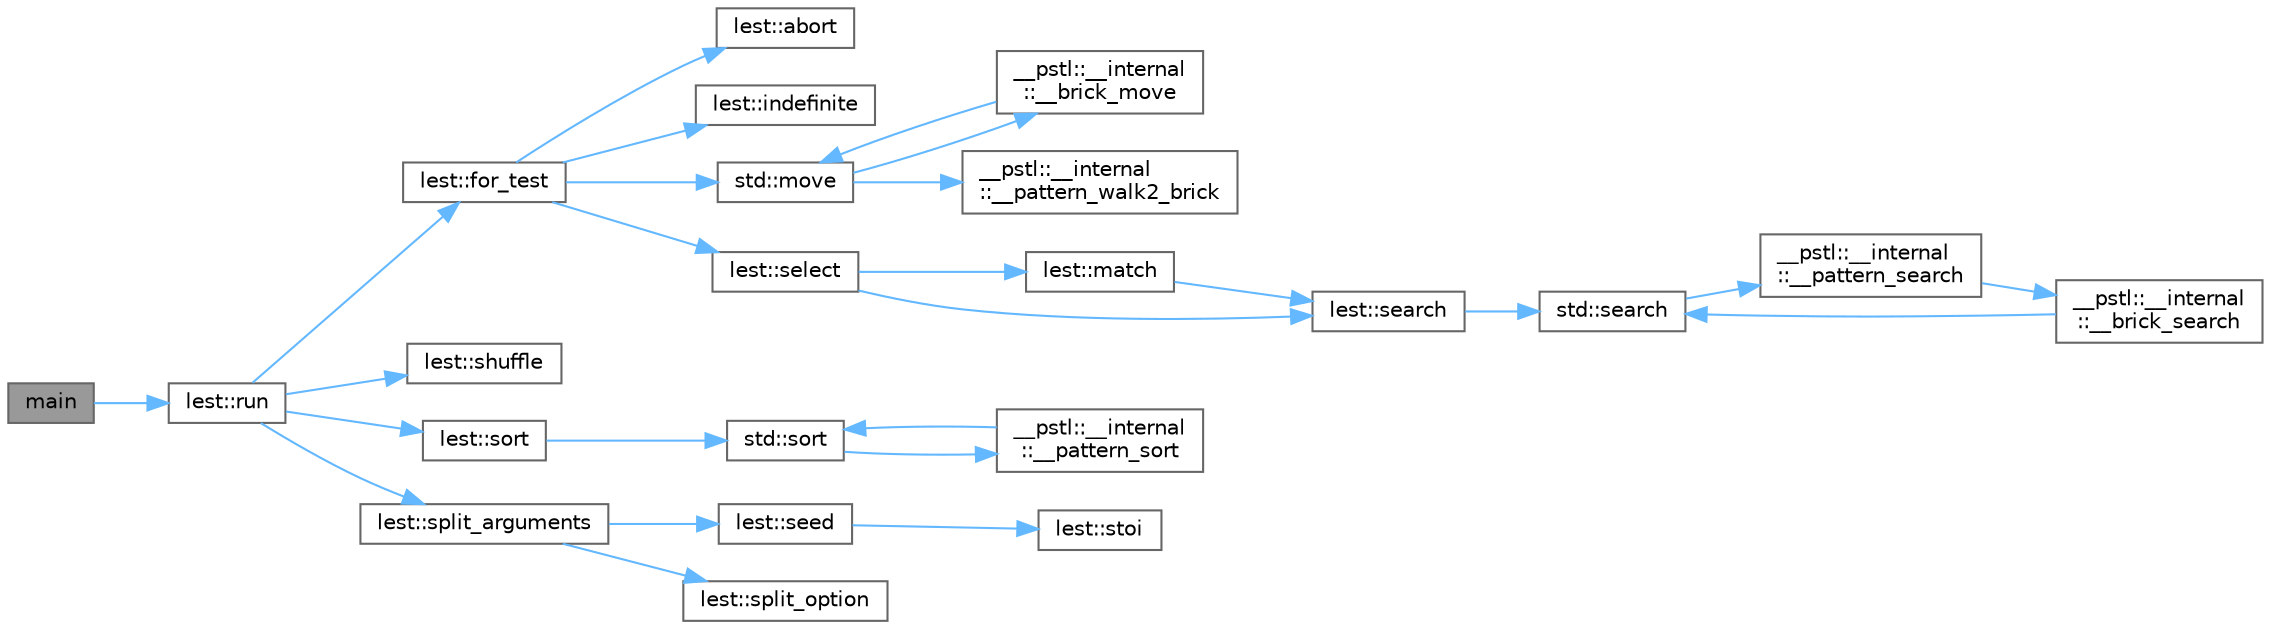 digraph "main"
{
 // LATEX_PDF_SIZE
  bgcolor="transparent";
  edge [fontname=Helvetica,fontsize=10,labelfontname=Helvetica,labelfontsize=10];
  node [fontname=Helvetica,fontsize=10,shape=box,height=0.2,width=0.4];
  rankdir="LR";
  Node1 [id="Node000001",label="main",height=0.2,width=0.4,color="gray40", fillcolor="grey60", style="filled", fontcolor="black",tooltip=" "];
  Node1 -> Node2 [id="edge26_Node000001_Node000002",color="steelblue1",style="solid",tooltip=" "];
  Node2 [id="Node000002",label="lest::run",height=0.2,width=0.4,color="grey40", fillcolor="white", style="filled",URL="$namespacelest.html#a625193eb3dbfcef90fe9519412f96f38",tooltip=" "];
  Node2 -> Node3 [id="edge27_Node000002_Node000003",color="steelblue1",style="solid",tooltip=" "];
  Node3 [id="Node000003",label="lest::for_test",height=0.2,width=0.4,color="grey40", fillcolor="white", style="filled",URL="$namespacelest.html#af527784a6a57085ee814b08da444cda1",tooltip=" "];
  Node3 -> Node4 [id="edge28_Node000003_Node000004",color="steelblue1",style="solid",tooltip=" "];
  Node4 [id="Node000004",label="lest::abort",height=0.2,width=0.4,color="grey40", fillcolor="white", style="filled",URL="$namespacelest.html#ab14c66a1c73dc27109b1d9d89542b923",tooltip=" "];
  Node3 -> Node5 [id="edge29_Node000003_Node000005",color="steelblue1",style="solid",tooltip=" "];
  Node5 [id="Node000005",label="lest::indefinite",height=0.2,width=0.4,color="grey40", fillcolor="white", style="filled",URL="$namespacelest.html#adb2d8ba32435d9eb40a998058baee6d8",tooltip=" "];
  Node3 -> Node6 [id="edge30_Node000003_Node000006",color="steelblue1",style="solid",tooltip=" "];
  Node6 [id="Node000006",label="std::move",height=0.2,width=0.4,color="grey40", fillcolor="white", style="filled",URL="$namespacestd.html#ac7095819f6a8da64d69b1ee3029c52be",tooltip=" "];
  Node6 -> Node7 [id="edge31_Node000006_Node000007",color="steelblue1",style="solid",tooltip=" "];
  Node7 [id="Node000007",label="__pstl::__internal\l::__brick_move",height=0.2,width=0.4,color="grey40", fillcolor="white", style="filled",URL="$namespace____pstl_1_1____internal.html#a6d4b0add6bd0d4764ea4e41cde92d975",tooltip=" "];
  Node7 -> Node6 [id="edge32_Node000007_Node000006",color="steelblue1",style="solid",tooltip=" "];
  Node6 -> Node8 [id="edge33_Node000006_Node000008",color="steelblue1",style="solid",tooltip=" "];
  Node8 [id="Node000008",label="__pstl::__internal\l::__pattern_walk2_brick",height=0.2,width=0.4,color="grey40", fillcolor="white", style="filled",URL="$namespace____pstl_1_1____internal.html#a28e6956cf2cd3d8cfe4949d41a700cc5",tooltip=" "];
  Node3 -> Node9 [id="edge34_Node000003_Node000009",color="steelblue1",style="solid",tooltip=" "];
  Node9 [id="Node000009",label="lest::select",height=0.2,width=0.4,color="grey40", fillcolor="white", style="filled",URL="$namespacelest.html#a1edb8bb9cf6c9793b8626cd80dcf1904",tooltip=" "];
  Node9 -> Node10 [id="edge35_Node000009_Node000010",color="steelblue1",style="solid",tooltip=" "];
  Node10 [id="Node000010",label="lest::match",height=0.2,width=0.4,color="grey40", fillcolor="white", style="filled",URL="$namespacelest.html#a39aadbe27e6b271818d115e3e5c62bd1",tooltip=" "];
  Node10 -> Node11 [id="edge36_Node000010_Node000011",color="steelblue1",style="solid",tooltip=" "];
  Node11 [id="Node000011",label="lest::search",height=0.2,width=0.4,color="grey40", fillcolor="white", style="filled",URL="$namespacelest.html#a415c4dec169b665859b5e08719d9227e",tooltip=" "];
  Node11 -> Node12 [id="edge37_Node000011_Node000012",color="steelblue1",style="solid",tooltip=" "];
  Node12 [id="Node000012",label="std::search",height=0.2,width=0.4,color="grey40", fillcolor="white", style="filled",URL="$namespacestd.html#a5a4354dff231af6d172e1f24befda7f2",tooltip=" "];
  Node12 -> Node13 [id="edge38_Node000012_Node000013",color="steelblue1",style="solid",tooltip=" "];
  Node13 [id="Node000013",label="__pstl::__internal\l::__pattern_search",height=0.2,width=0.4,color="grey40", fillcolor="white", style="filled",URL="$namespace____pstl_1_1____internal.html#af101203bfce74b08bef3c56eaa652f97",tooltip=" "];
  Node13 -> Node14 [id="edge39_Node000013_Node000014",color="steelblue1",style="solid",tooltip=" "];
  Node14 [id="Node000014",label="__pstl::__internal\l::__brick_search",height=0.2,width=0.4,color="grey40", fillcolor="white", style="filled",URL="$namespace____pstl_1_1____internal.html#a062af2a29d222a167d4abe66dc66fa1f",tooltip=" "];
  Node14 -> Node12 [id="edge40_Node000014_Node000012",color="steelblue1",style="solid",tooltip=" "];
  Node9 -> Node11 [id="edge41_Node000009_Node000011",color="steelblue1",style="solid",tooltip=" "];
  Node2 -> Node15 [id="edge42_Node000002_Node000015",color="steelblue1",style="solid",tooltip=" "];
  Node15 [id="Node000015",label="lest::shuffle",height=0.2,width=0.4,color="grey40", fillcolor="white", style="filled",URL="$namespacelest.html#abc0275611237ee9364ae8d16e82cb83b",tooltip=" "];
  Node2 -> Node16 [id="edge43_Node000002_Node000016",color="steelblue1",style="solid",tooltip=" "];
  Node16 [id="Node000016",label="lest::sort",height=0.2,width=0.4,color="grey40", fillcolor="white", style="filled",URL="$namespacelest.html#ac09122525e14bc4cc1c535bfc06eb935",tooltip=" "];
  Node16 -> Node17 [id="edge44_Node000016_Node000017",color="steelblue1",style="solid",tooltip=" "];
  Node17 [id="Node000017",label="std::sort",height=0.2,width=0.4,color="grey40", fillcolor="white", style="filled",URL="$namespacestd.html#a73a397864aa701b5bd48fae555f4f935",tooltip=" "];
  Node17 -> Node18 [id="edge45_Node000017_Node000018",color="steelblue1",style="solid",tooltip=" "];
  Node18 [id="Node000018",label="__pstl::__internal\l::__pattern_sort",height=0.2,width=0.4,color="grey40", fillcolor="white", style="filled",URL="$namespace____pstl_1_1____internal.html#a5ccc13fdf58da10d6d45be7770ad0a4c",tooltip=" "];
  Node18 -> Node17 [id="edge46_Node000018_Node000017",color="steelblue1",style="solid",tooltip=" "];
  Node2 -> Node19 [id="edge47_Node000002_Node000019",color="steelblue1",style="solid",tooltip=" "];
  Node19 [id="Node000019",label="lest::split_arguments",height=0.2,width=0.4,color="grey40", fillcolor="white", style="filled",URL="$namespacelest.html#a4ebe5ee7f32e43e2ec5555fa176e971b",tooltip=" "];
  Node19 -> Node20 [id="edge48_Node000019_Node000020",color="steelblue1",style="solid",tooltip=" "];
  Node20 [id="Node000020",label="lest::seed",height=0.2,width=0.4,color="grey40", fillcolor="white", style="filled",URL="$namespacelest.html#a9e3785d770073a52c90f475365f49542",tooltip=" "];
  Node20 -> Node21 [id="edge49_Node000020_Node000021",color="steelblue1",style="solid",tooltip=" "];
  Node21 [id="Node000021",label="lest::stoi",height=0.2,width=0.4,color="grey40", fillcolor="white", style="filled",URL="$namespacelest.html#aa8f139b4d4ae346e4caa755ec5af3798",tooltip=" "];
  Node19 -> Node22 [id="edge50_Node000019_Node000022",color="steelblue1",style="solid",tooltip=" "];
  Node22 [id="Node000022",label="lest::split_option",height=0.2,width=0.4,color="grey40", fillcolor="white", style="filled",URL="$namespacelest.html#a386b986e21ffb9bcd41c87644b83f2bc",tooltip=" "];
}
